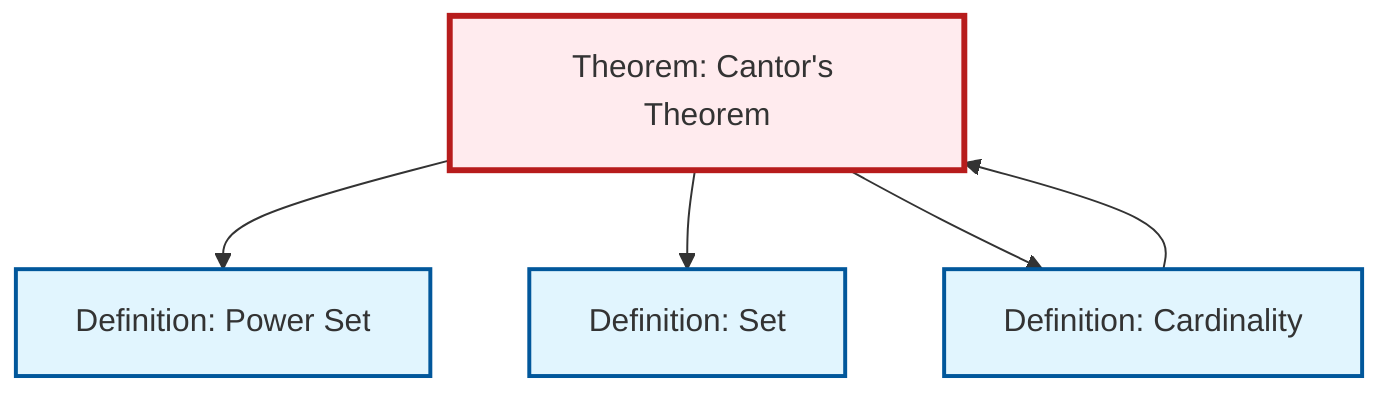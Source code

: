 graph TD
    classDef definition fill:#e1f5fe,stroke:#01579b,stroke-width:2px
    classDef theorem fill:#f3e5f5,stroke:#4a148c,stroke-width:2px
    classDef axiom fill:#fff3e0,stroke:#e65100,stroke-width:2px
    classDef example fill:#e8f5e9,stroke:#1b5e20,stroke-width:2px
    classDef current fill:#ffebee,stroke:#b71c1c,stroke-width:3px
    def-power-set["Definition: Power Set"]:::definition
    thm-cantor["Theorem: Cantor's Theorem"]:::theorem
    def-cardinality["Definition: Cardinality"]:::definition
    def-set["Definition: Set"]:::definition
    thm-cantor --> def-power-set
    thm-cantor --> def-set
    thm-cantor --> def-cardinality
    def-cardinality --> thm-cantor
    class thm-cantor current